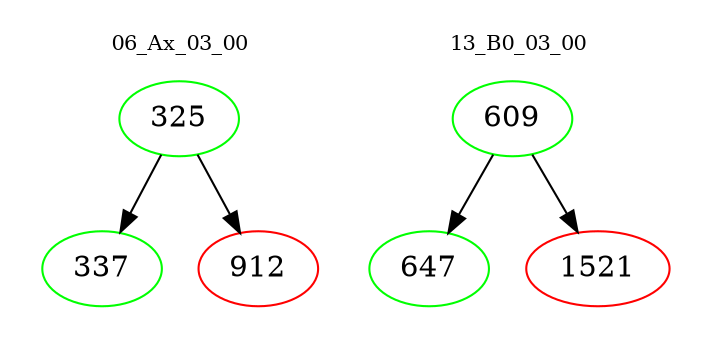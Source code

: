 digraph{
subgraph cluster_0 {
color = white
label = "06_Ax_03_00";
fontsize=10;
T0_325 [label="325", color="green"]
T0_325 -> T0_337 [color="black"]
T0_337 [label="337", color="green"]
T0_325 -> T0_912 [color="black"]
T0_912 [label="912", color="red"]
}
subgraph cluster_1 {
color = white
label = "13_B0_03_00";
fontsize=10;
T1_609 [label="609", color="green"]
T1_609 -> T1_647 [color="black"]
T1_647 [label="647", color="green"]
T1_609 -> T1_1521 [color="black"]
T1_1521 [label="1521", color="red"]
}
}

